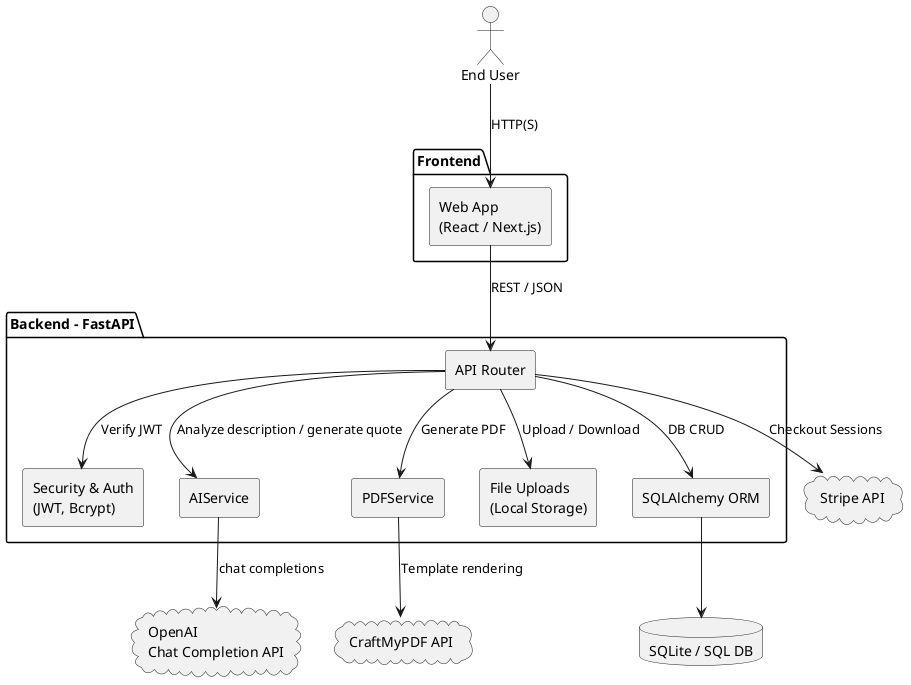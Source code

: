 @startuml
skinparam componentStyle rectangle
skinparam shadowing false
skinparam ArrowThickness 1
skinparam defaultFontName "Arial"
skinparam wrapWidth 200
skinparam WrapIndent 4

actor "End User" as User

package "Frontend" {
  [Web App\n(React / Next.js)] as FE
}

package "Backend - FastAPI" {
  [API Router] as Router
  [Security & Auth\n(JWT, Bcrypt)] as Auth
  [AIService] as AI
  [PDFService] as PDF
  [File Uploads\n(Local Storage)] as Files
  [SQLAlchemy ORM] as ORM
}

database "SQLite / SQL DB" as DB

cloud "OpenAI\nChat Completion API" as OpenAI
cloud "Stripe API" as Stripe
cloud "CraftMyPDF API" as CraftPDF

User --> FE : HTTP(S)
FE --> Router : REST / JSON

Router --> AI : Analyze description / generate quote
Router --> PDF : Generate PDF
Router --> Auth : Verify JWT
Router --> ORM : DB CRUD
Router --> Files : Upload / Download
Router --> Stripe : Checkout Sessions

ORM --> DB

AI --> OpenAI : chat completions
PDF --> CraftPDF : Template rendering

@enduml